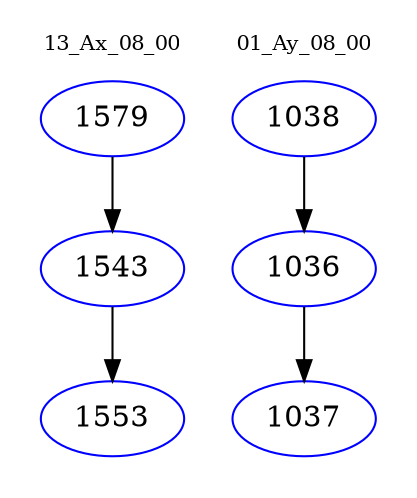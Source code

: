 digraph{
subgraph cluster_0 {
color = white
label = "13_Ax_08_00";
fontsize=10;
T0_1579 [label="1579", color="blue"]
T0_1579 -> T0_1543 [color="black"]
T0_1543 [label="1543", color="blue"]
T0_1543 -> T0_1553 [color="black"]
T0_1553 [label="1553", color="blue"]
}
subgraph cluster_1 {
color = white
label = "01_Ay_08_00";
fontsize=10;
T1_1038 [label="1038", color="blue"]
T1_1038 -> T1_1036 [color="black"]
T1_1036 [label="1036", color="blue"]
T1_1036 -> T1_1037 [color="black"]
T1_1037 [label="1037", color="blue"]
}
}
